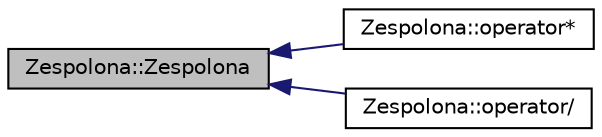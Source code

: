 digraph G
{
  edge [fontname="Helvetica",fontsize="10",labelfontname="Helvetica",labelfontsize="10"];
  node [fontname="Helvetica",fontsize="10",shape=record];
  rankdir="LR";
  Node1 [label="Zespolona::Zespolona",height=0.2,width=0.4,color="black", fillcolor="grey75", style="filled" fontcolor="black"];
  Node1 -> Node2 [dir="back",color="midnightblue",fontsize="10",style="solid",fontname="Helvetica"];
  Node2 [label="Zespolona::operator*",height=0.2,width=0.4,color="black", fillcolor="white", style="filled",URL="$class_zespolona.html#ad4c106b364c80c706bfdfd402676f428",tooltip="Przeciążenie operatora mnożenia dla typu Zespolona."];
  Node1 -> Node3 [dir="back",color="midnightblue",fontsize="10",style="solid",fontname="Helvetica"];
  Node3 [label="Zespolona::operator/",height=0.2,width=0.4,color="black", fillcolor="white", style="filled",URL="$class_zespolona.html#a09ae56f1c5cf14fb646f4fad9b11236f",tooltip="Przeciążenie operatora dzielenia dla typu Zespolona."];
}
